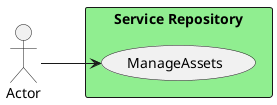 @startuml

left to right direction
Actor "Actor" as Actor


rectangle "Service Repository" #lightgreen {
usecase "ManageAssets" as ManageAssets
    Actor --> ManageAssets
    }


@enduml
